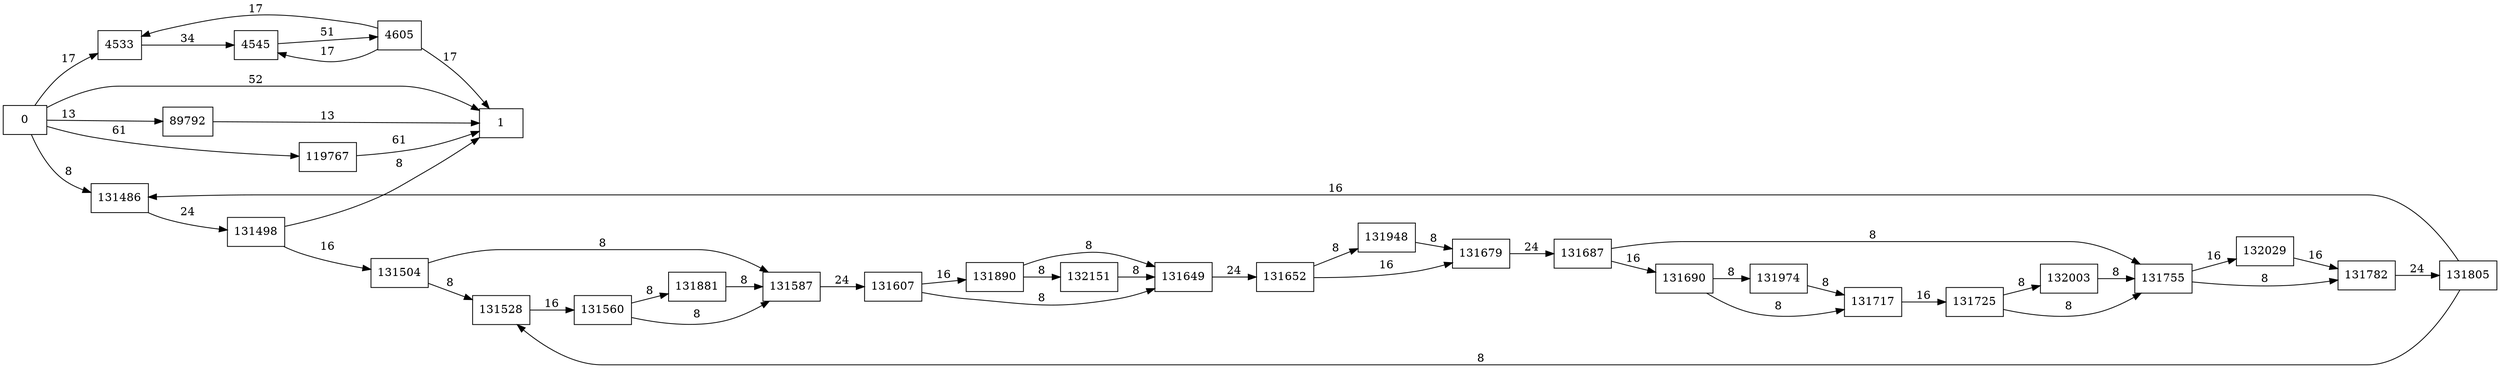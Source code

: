 digraph {
	graph [rankdir=LR]
	node [shape=rectangle]
	4533 -> 4545 [label=34]
	4545 -> 4605 [label=51]
	4605 -> 4545 [label=17]
	4605 -> 4533 [label=17]
	4605 -> 1 [label=17]
	89792 -> 1 [label=13]
	119767 -> 1 [label=61]
	131486 -> 131498 [label=24]
	131498 -> 131504 [label=16]
	131498 -> 1 [label=8]
	131504 -> 131528 [label=8]
	131504 -> 131587 [label=8]
	131528 -> 131560 [label=16]
	131560 -> 131587 [label=8]
	131560 -> 131881 [label=8]
	131587 -> 131607 [label=24]
	131607 -> 131649 [label=8]
	131607 -> 131890 [label=16]
	131649 -> 131652 [label=24]
	131652 -> 131679 [label=16]
	131652 -> 131948 [label=8]
	131679 -> 131687 [label=24]
	131687 -> 131690 [label=16]
	131687 -> 131755 [label=8]
	131690 -> 131717 [label=8]
	131690 -> 131974 [label=8]
	131717 -> 131725 [label=16]
	131725 -> 131755 [label=8]
	131725 -> 132003 [label=8]
	131755 -> 131782 [label=8]
	131755 -> 132029 [label=16]
	131782 -> 131805 [label=24]
	131805 -> 131528 [label=8]
	131805 -> 131486 [label=16]
	131881 -> 131587 [label=8]
	131890 -> 131649 [label=8]
	131890 -> 132151 [label=8]
	131948 -> 131679 [label=8]
	131974 -> 131717 [label=8]
	132003 -> 131755 [label=8]
	132029 -> 131782 [label=16]
	132151 -> 131649 [label=8]
	0 -> 4533 [label=17]
	0 -> 1 [label=52]
	0 -> 89792 [label=13]
	0 -> 119767 [label=61]
	0 -> 131486 [label=8]
}
